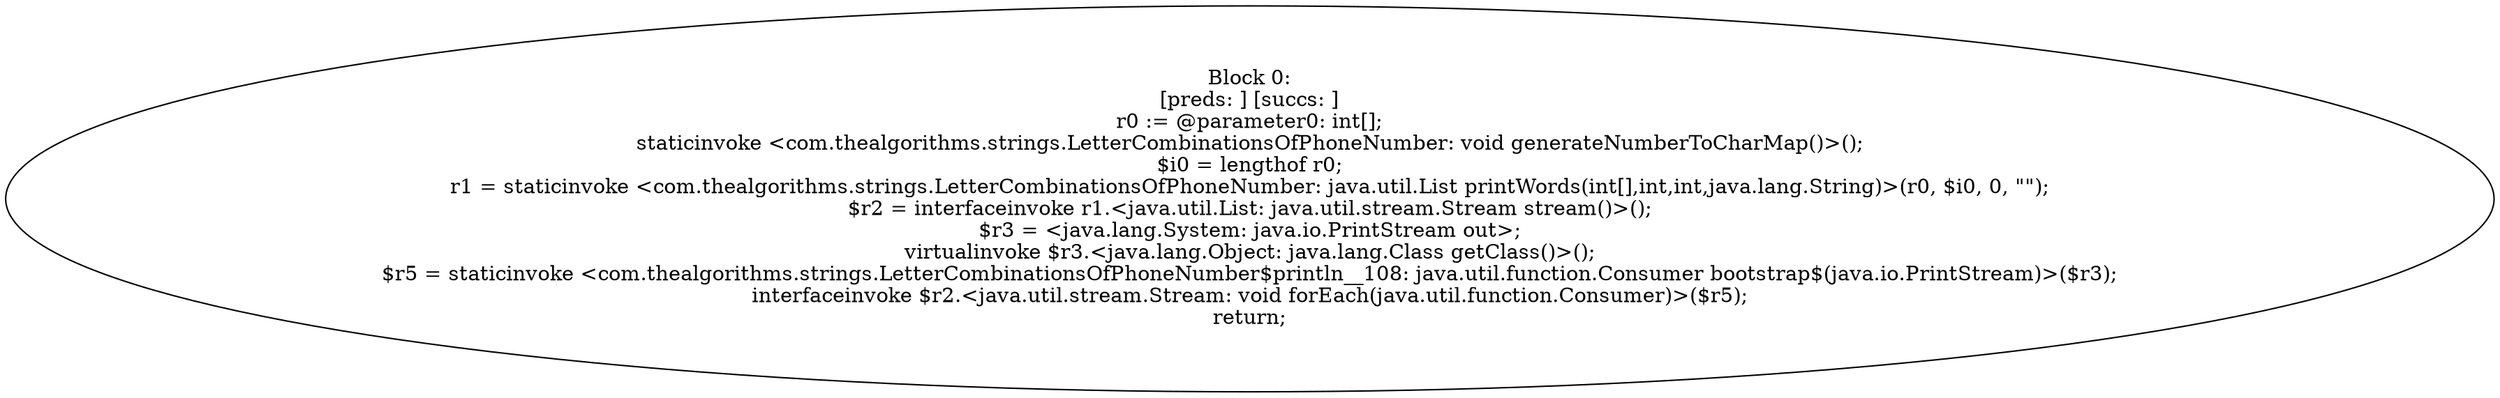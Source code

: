digraph "unitGraph" {
    "Block 0:
[preds: ] [succs: ]
r0 := @parameter0: int[];
staticinvoke <com.thealgorithms.strings.LetterCombinationsOfPhoneNumber: void generateNumberToCharMap()>();
$i0 = lengthof r0;
r1 = staticinvoke <com.thealgorithms.strings.LetterCombinationsOfPhoneNumber: java.util.List printWords(int[],int,int,java.lang.String)>(r0, $i0, 0, \"\");
$r2 = interfaceinvoke r1.<java.util.List: java.util.stream.Stream stream()>();
$r3 = <java.lang.System: java.io.PrintStream out>;
virtualinvoke $r3.<java.lang.Object: java.lang.Class getClass()>();
$r5 = staticinvoke <com.thealgorithms.strings.LetterCombinationsOfPhoneNumber$println__108: java.util.function.Consumer bootstrap$(java.io.PrintStream)>($r3);
interfaceinvoke $r2.<java.util.stream.Stream: void forEach(java.util.function.Consumer)>($r5);
return;
"
}

